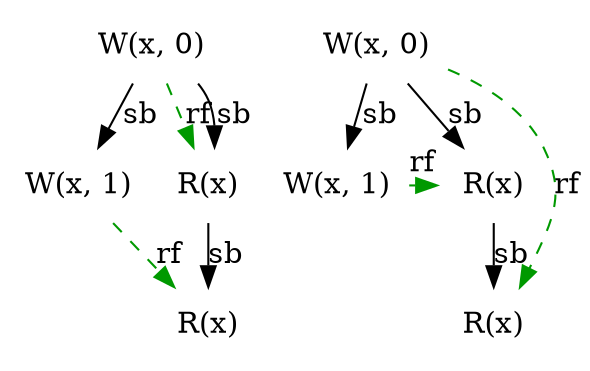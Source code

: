 digraph exg01 {
    node [ shape = none ]
    graph [ ranksep = 0, nodesep = 0 ]
    
    w0 [label = "W(x, 0)"]
    w1 [label = "W(x, 1)"]
    w0 -> w1 [label = "sb"]
    r1 [label = "R(x)"]
    w0 -> r1 [label = "rf", style = dashed, color = "#009900"]
    w0 -> r1 [label = "sb", constraint = false]
    r2 [label = "R(x)"]
    r1 -> r2 [label = "sb"]
    w1 -> r2 [label = "rf", style = dashed, color = "#009900", constraint = false]

    w0_ [label = "W(x, 0)"]
    w1_ [label = "W(x, 1)"]
    w0_ -> w1_ [label = "sb"]
    r1_ [label = "R(x)"]
    w0_ -> r1_ [label = "sb"]
    w1_ -> r1_ [label = "rf", style = dashed, color = "#009900", constraint = false]
    r2_ [label = "R(x)"]
    r1_ -> r2_ [label = "sb"]
    w0_ -> r2_ [label = "rf", style = dashed, color = "#009900", constraint = false]
}
// vim: nospell
